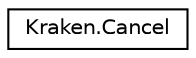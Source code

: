 digraph "Graphical Class Hierarchy"
{
 // LATEX_PDF_SIZE
  edge [fontname="Helvetica",fontsize="10",labelfontname="Helvetica",labelfontsize="10"];
  node [fontname="Helvetica",fontsize="10",shape=record];
  rankdir="LR";
  Node0 [label="Kraken.Cancel",height=0.2,width=0.4,color="black", fillcolor="white", style="filled",URL="$class_kraken_1_1_cancel.html",tooltip=" "];
}
